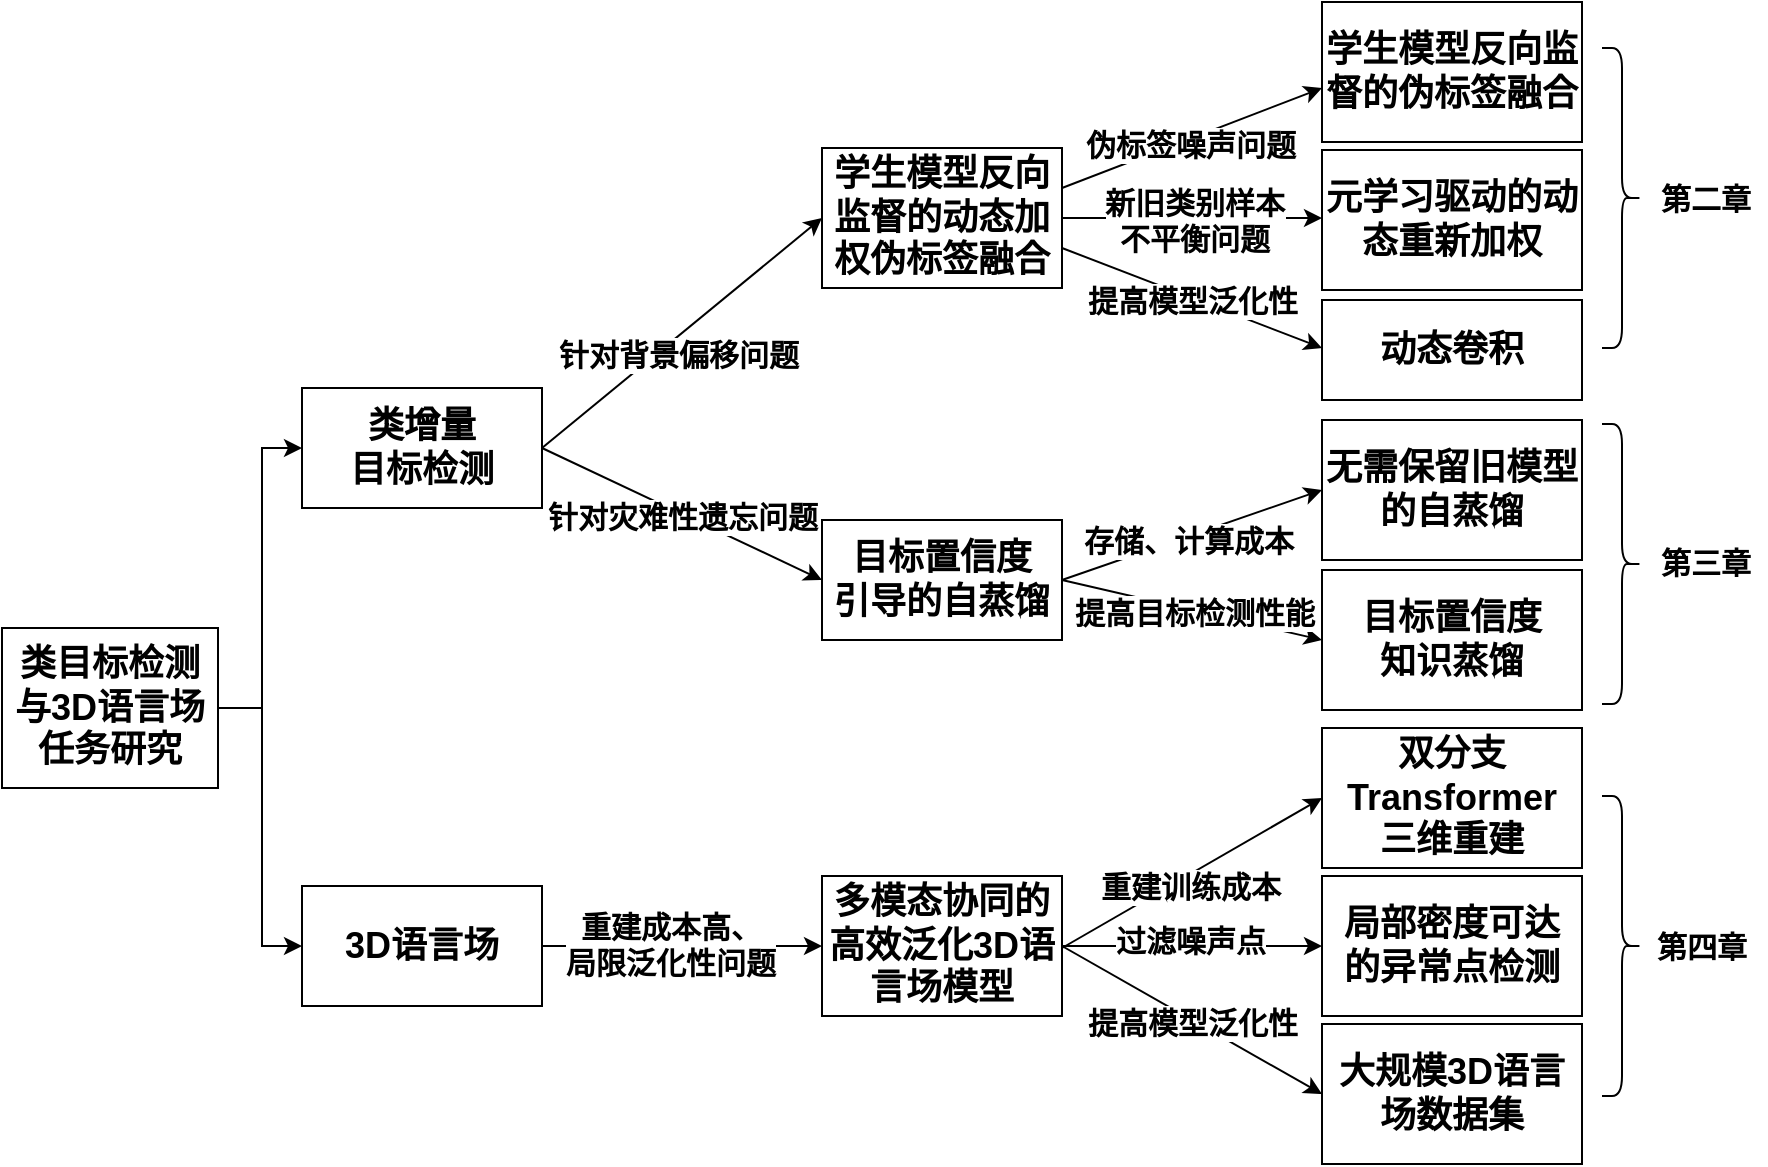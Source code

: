 <mxfile version="26.1.2">
  <diagram name="第 1 页" id="9PxOJa-GYMEY9I_e3lbe">
    <mxGraphModel dx="1134" dy="1832" grid="1" gridSize="10" guides="1" tooltips="1" connect="1" arrows="1" fold="1" page="1" pageScale="1" pageWidth="827" pageHeight="1169" math="0" shadow="0">
      <root>
        <mxCell id="0" />
        <mxCell id="1" parent="0" />
        <mxCell id="6DWLwP2dBzeRYAyNFLK5-1" value="&lt;div style=&quot;&quot;&gt;&lt;b style=&quot;background-color: transparent; font-size: 18px;&quot;&gt;类目标检测与3D语言场任务研究&lt;/b&gt;&lt;/div&gt;" style="rounded=0;whiteSpace=wrap;html=1;" parent="1" vertex="1">
          <mxGeometry x="130" y="220" width="108" height="80" as="geometry" />
        </mxCell>
        <mxCell id="6DWLwP2dBzeRYAyNFLK5-2" value="&lt;span style=&quot;font-size: 18px;&quot;&gt;&lt;b&gt;类增量&lt;/b&gt;&lt;/span&gt;&lt;div&gt;&lt;span style=&quot;font-size: 18px;&quot;&gt;&lt;b&gt;目标检测&lt;/b&gt;&lt;/span&gt;&lt;/div&gt;" style="rounded=0;whiteSpace=wrap;html=1;" parent="1" vertex="1">
          <mxGeometry x="280" y="100" width="120" height="60" as="geometry" />
        </mxCell>
        <mxCell id="6DWLwP2dBzeRYAyNFLK5-3" value="&lt;span style=&quot;font-size: 18px;&quot;&gt;&lt;b&gt;3D语言场&lt;/b&gt;&lt;/span&gt;" style="rounded=0;whiteSpace=wrap;html=1;" parent="1" vertex="1">
          <mxGeometry x="280" y="349" width="120" height="60" as="geometry" />
        </mxCell>
        <mxCell id="6DWLwP2dBzeRYAyNFLK5-4" value="" style="endArrow=none;html=1;rounded=0;exitX=1;exitY=0.5;exitDx=0;exitDy=0;" parent="1" source="6DWLwP2dBzeRYAyNFLK5-1" edge="1">
          <mxGeometry width="50" height="50" relative="1" as="geometry">
            <mxPoint x="240" y="380" as="sourcePoint" />
            <mxPoint x="260" y="260" as="targetPoint" />
          </mxGeometry>
        </mxCell>
        <mxCell id="6DWLwP2dBzeRYAyNFLK5-5" value="" style="endArrow=classic;html=1;rounded=0;entryX=0;entryY=0.5;entryDx=0;entryDy=0;" parent="1" target="6DWLwP2dBzeRYAyNFLK5-2" edge="1">
          <mxGeometry width="50" height="50" relative="1" as="geometry">
            <mxPoint x="260" y="200" as="sourcePoint" />
            <mxPoint x="290" y="270" as="targetPoint" />
            <Array as="points">
              <mxPoint x="260" y="130" />
            </Array>
          </mxGeometry>
        </mxCell>
        <mxCell id="6DWLwP2dBzeRYAyNFLK5-6" value="" style="endArrow=classic;html=1;rounded=0;entryX=0;entryY=0.5;entryDx=0;entryDy=0;" parent="1" target="6DWLwP2dBzeRYAyNFLK5-3" edge="1">
          <mxGeometry width="50" height="50" relative="1" as="geometry">
            <mxPoint x="260" y="200" as="sourcePoint" />
            <mxPoint x="290" y="270" as="targetPoint" />
            <Array as="points">
              <mxPoint x="260" y="379" />
            </Array>
          </mxGeometry>
        </mxCell>
        <mxCell id="6DWLwP2dBzeRYAyNFLK5-8" value="&lt;div style=&quot;&quot;&gt;&lt;span style=&quot;font-size: 18px;&quot;&gt;&lt;b&gt;学生模型反向监督的动态加权伪标签融合&lt;/b&gt;&lt;/span&gt;&lt;/div&gt;" style="rounded=0;whiteSpace=wrap;html=1;align=center;" parent="1" vertex="1">
          <mxGeometry x="540" y="-20" width="120" height="70" as="geometry" />
        </mxCell>
        <mxCell id="6DWLwP2dBzeRYAyNFLK5-9" value="&lt;span style=&quot;font-size: 18px;&quot;&gt;&lt;b&gt;目标置信度&lt;/b&gt;&lt;/span&gt;&lt;div&gt;&lt;span style=&quot;font-size: 18px;&quot;&gt;&lt;b&gt;引导的自蒸馏&lt;/b&gt;&lt;/span&gt;&lt;/div&gt;" style="rounded=0;whiteSpace=wrap;html=1;" parent="1" vertex="1">
          <mxGeometry x="540" y="166" width="120" height="60" as="geometry" />
        </mxCell>
        <mxCell id="6DWLwP2dBzeRYAyNFLK5-10" value="" style="endArrow=classic;html=1;rounded=0;exitX=1;exitY=0.5;exitDx=0;exitDy=0;entryX=0;entryY=0.5;entryDx=0;entryDy=0;" parent="1" source="6DWLwP2dBzeRYAyNFLK5-2" target="6DWLwP2dBzeRYAyNFLK5-8" edge="1">
          <mxGeometry width="50" height="50" relative="1" as="geometry">
            <mxPoint x="430" y="150" as="sourcePoint" />
            <mxPoint x="450" y="80" as="targetPoint" />
          </mxGeometry>
        </mxCell>
        <mxCell id="6DWLwP2dBzeRYAyNFLK5-11" value="&lt;font style=&quot;font-size: 15px;&quot;&gt;&lt;b style=&quot;&quot;&gt;针对背景偏移问题&lt;/b&gt;&lt;/font&gt;" style="edgeLabel;html=1;align=center;verticalAlign=middle;resizable=0;points=[];" parent="6DWLwP2dBzeRYAyNFLK5-10" vertex="1" connectable="0">
          <mxGeometry x="-0.241" relative="1" as="geometry">
            <mxPoint x="14" y="-3" as="offset" />
          </mxGeometry>
        </mxCell>
        <mxCell id="6DWLwP2dBzeRYAyNFLK5-12" value="" style="endArrow=classic;html=1;rounded=0;exitX=1;exitY=0.5;exitDx=0;exitDy=0;entryX=0;entryY=0.5;entryDx=0;entryDy=0;" parent="1" source="6DWLwP2dBzeRYAyNFLK5-2" target="6DWLwP2dBzeRYAyNFLK5-9" edge="1">
          <mxGeometry width="50" height="50" relative="1" as="geometry">
            <mxPoint x="430" y="200" as="sourcePoint" />
            <mxPoint x="480" y="150" as="targetPoint" />
          </mxGeometry>
        </mxCell>
        <mxCell id="6DWLwP2dBzeRYAyNFLK5-13" value="&lt;font style=&quot;font-size: 15px;&quot;&gt;&lt;b&gt;针对灾难性遗忘问题&lt;/b&gt;&lt;/font&gt;" style="edgeLabel;html=1;align=center;verticalAlign=middle;resizable=0;points=[];" parent="6DWLwP2dBzeRYAyNFLK5-12" vertex="1" connectable="0">
          <mxGeometry x="0.011" y="-2" relative="1" as="geometry">
            <mxPoint y="-1" as="offset" />
          </mxGeometry>
        </mxCell>
        <mxCell id="6DWLwP2dBzeRYAyNFLK5-15" value="&lt;span style=&quot;font-size: 18px;&quot;&gt;&lt;b&gt;多模态协同的高效泛化3D语言场模型&lt;/b&gt;&lt;/span&gt;" style="rounded=0;whiteSpace=wrap;html=1;" parent="1" vertex="1">
          <mxGeometry x="540" y="344" width="120" height="70" as="geometry" />
        </mxCell>
        <mxCell id="6DWLwP2dBzeRYAyNFLK5-16" value="" style="endArrow=classic;html=1;rounded=0;exitX=1;exitY=0.5;exitDx=0;exitDy=0;entryX=0;entryY=0.5;entryDx=0;entryDy=0;" parent="1" source="6DWLwP2dBzeRYAyNFLK5-3" target="6DWLwP2dBzeRYAyNFLK5-15" edge="1">
          <mxGeometry width="50" height="50" relative="1" as="geometry">
            <mxPoint x="410" y="405" as="sourcePoint" />
            <mxPoint x="460" y="355" as="targetPoint" />
          </mxGeometry>
        </mxCell>
        <mxCell id="6DWLwP2dBzeRYAyNFLK5-17" value="&lt;font style=&quot;font-size: 15px;&quot;&gt;&lt;b&gt;重建成本高、&lt;/b&gt;&lt;/font&gt;&lt;div&gt;&lt;font style=&quot;font-size: 15px;&quot;&gt;&lt;b&gt;局限泛化性问题&lt;/b&gt;&lt;/font&gt;&lt;/div&gt;" style="edgeLabel;html=1;align=center;verticalAlign=middle;resizable=0;points=[];" parent="6DWLwP2dBzeRYAyNFLK5-16" vertex="1" connectable="0">
          <mxGeometry x="-0.096" y="1" relative="1" as="geometry">
            <mxPoint as="offset" />
          </mxGeometry>
        </mxCell>
        <mxCell id="sPjnnIMg6PRWZblBv97r-1" value="&lt;font style=&quot;font-size: 15px;&quot;&gt;&lt;b&gt;第二章&lt;/b&gt;&lt;/font&gt;" style="text;strokeColor=none;align=center;fillColor=none;html=1;verticalAlign=middle;whiteSpace=wrap;rounded=0;" parent="1" vertex="1">
          <mxGeometry x="952" y="-10" width="60" height="30" as="geometry" />
        </mxCell>
        <mxCell id="sPjnnIMg6PRWZblBv97r-2" value="&lt;font style=&quot;font-size: 15px;&quot;&gt;&lt;b&gt;第三章&lt;/b&gt;&lt;/font&gt;" style="text;strokeColor=none;align=center;fillColor=none;html=1;verticalAlign=middle;whiteSpace=wrap;rounded=0;" parent="1" vertex="1">
          <mxGeometry x="952" y="172" width="60" height="30" as="geometry" />
        </mxCell>
        <mxCell id="sPjnnIMg6PRWZblBv97r-3" value="&lt;font style=&quot;font-size: 15px;&quot;&gt;&lt;b&gt;第四章&lt;/b&gt;&lt;/font&gt;" style="text;strokeColor=none;align=center;fillColor=none;html=1;verticalAlign=middle;whiteSpace=wrap;rounded=0;" parent="1" vertex="1">
          <mxGeometry x="950" y="364" width="60" height="30" as="geometry" />
        </mxCell>
        <mxCell id="DEzhcm0lgIru7ttaUhke-2" value="" style="endArrow=classic;html=1;rounded=0;exitX=1;exitY=0.5;exitDx=0;exitDy=0;" parent="1" edge="1">
          <mxGeometry width="50" height="50" relative="1" as="geometry">
            <mxPoint x="660" as="sourcePoint" />
            <mxPoint x="790" y="-50" as="targetPoint" />
          </mxGeometry>
        </mxCell>
        <mxCell id="DEzhcm0lgIru7ttaUhke-3" value="&lt;font style=&quot;font-size: 15px;&quot;&gt;&lt;b style=&quot;&quot;&gt;伪标签噪声问题&lt;/b&gt;&lt;/font&gt;" style="edgeLabel;html=1;align=center;verticalAlign=middle;resizable=0;points=[];" parent="DEzhcm0lgIru7ttaUhke-2" vertex="1" connectable="0">
          <mxGeometry x="-0.241" relative="1" as="geometry">
            <mxPoint x="14" y="-3" as="offset" />
          </mxGeometry>
        </mxCell>
        <mxCell id="DEzhcm0lgIru7ttaUhke-4" value="" style="endArrow=classic;html=1;rounded=0;exitX=1;exitY=0.5;exitDx=0;exitDy=0;" parent="1" source="6DWLwP2dBzeRYAyNFLK5-8" edge="1">
          <mxGeometry width="50" height="50" relative="1" as="geometry">
            <mxPoint x="660" y="20" as="sourcePoint" />
            <mxPoint x="790" y="15" as="targetPoint" />
          </mxGeometry>
        </mxCell>
        <mxCell id="DEzhcm0lgIru7ttaUhke-5" value="&lt;font style=&quot;font-size: 15px;&quot;&gt;&lt;b&gt;新旧类别样本&lt;/b&gt;&lt;/font&gt;&lt;div&gt;&lt;font style=&quot;font-size: 15px;&quot;&gt;&lt;b&gt;不平衡问题&lt;/b&gt;&lt;/font&gt;&lt;/div&gt;" style="edgeLabel;html=1;align=center;verticalAlign=middle;resizable=0;points=[];" parent="DEzhcm0lgIru7ttaUhke-4" vertex="1" connectable="0">
          <mxGeometry x="0.011" y="-2" relative="1" as="geometry">
            <mxPoint y="-1" as="offset" />
          </mxGeometry>
        </mxCell>
        <mxCell id="DEzhcm0lgIru7ttaUhke-6" value="&lt;div style=&quot;&quot;&gt;&lt;span style=&quot;font-size: 18px;&quot;&gt;&lt;b&gt;学生模型反向监督的伪标签融合&lt;/b&gt;&lt;/span&gt;&lt;/div&gt;" style="rounded=0;whiteSpace=wrap;html=1;align=center;" parent="1" vertex="1">
          <mxGeometry x="790" y="-93" width="130" height="70" as="geometry" />
        </mxCell>
        <mxCell id="DEzhcm0lgIru7ttaUhke-7" value="&lt;div style=&quot;&quot;&gt;&lt;span style=&quot;font-size: 18px;&quot;&gt;&lt;b&gt;元学习驱动的动态重新加权&lt;/b&gt;&lt;/span&gt;&lt;/div&gt;" style="rounded=0;whiteSpace=wrap;html=1;align=center;" parent="1" vertex="1">
          <mxGeometry x="790" y="-19" width="130" height="70" as="geometry" />
        </mxCell>
        <mxCell id="DEzhcm0lgIru7ttaUhke-8" value="" style="endArrow=classic;html=1;rounded=0;entryX=0;entryY=0.5;entryDx=0;entryDy=0;" parent="1" edge="1" target="DEzhcm0lgIru7ttaUhke-12">
          <mxGeometry width="50" height="50" relative="1" as="geometry">
            <mxPoint x="660" y="380" as="sourcePoint" />
            <mxPoint x="810" y="349" as="targetPoint" />
          </mxGeometry>
        </mxCell>
        <mxCell id="DEzhcm0lgIru7ttaUhke-9" value="&lt;font style=&quot;font-size: 15px;&quot;&gt;&lt;b style=&quot;&quot;&gt;重建训练成本&lt;/b&gt;&lt;/font&gt;" style="edgeLabel;html=1;align=center;verticalAlign=middle;resizable=0;points=[];" parent="DEzhcm0lgIru7ttaUhke-8" vertex="1" connectable="0">
          <mxGeometry x="-0.241" relative="1" as="geometry">
            <mxPoint x="14" y="-3" as="offset" />
          </mxGeometry>
        </mxCell>
        <mxCell id="DEzhcm0lgIru7ttaUhke-10" value="" style="endArrow=classic;html=1;rounded=0;exitX=1;exitY=0.5;exitDx=0;exitDy=0;entryX=0;entryY=0.5;entryDx=0;entryDy=0;" parent="1" edge="1" target="DEzhcm0lgIru7ttaUhke-13" source="6DWLwP2dBzeRYAyNFLK5-15">
          <mxGeometry width="50" height="50" relative="1" as="geometry">
            <mxPoint x="660" y="394" as="sourcePoint" />
            <mxPoint x="810" y="434" as="targetPoint" />
          </mxGeometry>
        </mxCell>
        <mxCell id="DEzhcm0lgIru7ttaUhke-11" value="&lt;div&gt;&lt;font style=&quot;font-size: 15px;&quot;&gt;&lt;b&gt;提高模型泛化性&lt;/b&gt;&lt;/font&gt;&lt;/div&gt;" style="edgeLabel;html=1;align=center;verticalAlign=middle;resizable=0;points=[];" parent="DEzhcm0lgIru7ttaUhke-10" vertex="1" connectable="0">
          <mxGeometry x="0.011" y="-2" relative="1" as="geometry">
            <mxPoint y="-1" as="offset" />
          </mxGeometry>
        </mxCell>
        <mxCell id="DEzhcm0lgIru7ttaUhke-12" value="&lt;div style=&quot;&quot;&gt;&lt;span style=&quot;font-size: 18px;&quot;&gt;&lt;b&gt;双分支Transformer&lt;/b&gt;&lt;/span&gt;&lt;/div&gt;&lt;div style=&quot;&quot;&gt;&lt;span style=&quot;font-size: 18px;&quot;&gt;&lt;b&gt;三维重建&lt;/b&gt;&lt;/span&gt;&lt;/div&gt;" style="rounded=0;whiteSpace=wrap;html=1;align=center;" parent="1" vertex="1">
          <mxGeometry x="790" y="270" width="130" height="70" as="geometry" />
        </mxCell>
        <mxCell id="DEzhcm0lgIru7ttaUhke-13" value="&lt;div style=&quot;&quot;&gt;&lt;span style=&quot;font-size: 18px;&quot;&gt;&lt;b&gt;大规模3D语言场数据集&lt;/b&gt;&lt;/span&gt;&lt;/div&gt;" style="rounded=0;whiteSpace=wrap;html=1;align=center;" parent="1" vertex="1">
          <mxGeometry x="790" y="418" width="130" height="70" as="geometry" />
        </mxCell>
        <mxCell id="DEzhcm0lgIru7ttaUhke-15" value="" style="endArrow=classic;html=1;rounded=0;exitX=1;exitY=0.5;exitDx=0;exitDy=0;" parent="1" edge="1">
          <mxGeometry width="50" height="50" relative="1" as="geometry">
            <mxPoint x="660" y="30" as="sourcePoint" />
            <mxPoint x="790" y="80" as="targetPoint" />
          </mxGeometry>
        </mxCell>
        <mxCell id="DEzhcm0lgIru7ttaUhke-16" value="&lt;span style=&quot;font-size: 15px;&quot;&gt;&lt;b&gt;提高模型泛化性&lt;/b&gt;&lt;/span&gt;" style="edgeLabel;html=1;align=center;verticalAlign=middle;resizable=0;points=[];" parent="DEzhcm0lgIru7ttaUhke-15" vertex="1" connectable="0">
          <mxGeometry x="0.011" y="-2" relative="1" as="geometry">
            <mxPoint y="-1" as="offset" />
          </mxGeometry>
        </mxCell>
        <mxCell id="DEzhcm0lgIru7ttaUhke-17" value="&lt;div style=&quot;&quot;&gt;&lt;span style=&quot;font-size: 18px;&quot;&gt;&lt;b&gt;动态卷积&lt;/b&gt;&lt;/span&gt;&lt;/div&gt;" style="rounded=0;whiteSpace=wrap;html=1;align=center;" parent="1" vertex="1">
          <mxGeometry x="790" y="56" width="130" height="50" as="geometry" />
        </mxCell>
        <mxCell id="DEzhcm0lgIru7ttaUhke-18" value="" style="endArrow=classic;html=1;rounded=0;exitX=1;exitY=0.5;exitDx=0;exitDy=0;entryX=0;entryY=0.5;entryDx=0;entryDy=0;" parent="1" target="DEzhcm0lgIru7ttaUhke-20" edge="1">
          <mxGeometry width="50" height="50" relative="1" as="geometry">
            <mxPoint x="660" y="196" as="sourcePoint" />
            <mxPoint x="780" y="246" as="targetPoint" />
          </mxGeometry>
        </mxCell>
        <mxCell id="DEzhcm0lgIru7ttaUhke-19" value="&lt;span style=&quot;font-size: 15px;&quot;&gt;&lt;b&gt;提高目标检测性能&lt;/b&gt;&lt;/span&gt;" style="edgeLabel;html=1;align=center;verticalAlign=middle;resizable=0;points=[];" parent="DEzhcm0lgIru7ttaUhke-18" vertex="1" connectable="0">
          <mxGeometry x="0.011" y="-2" relative="1" as="geometry">
            <mxPoint y="-1" as="offset" />
          </mxGeometry>
        </mxCell>
        <mxCell id="DEzhcm0lgIru7ttaUhke-20" value="&lt;div style=&quot;&quot;&gt;&lt;span style=&quot;font-size: 18px;&quot;&gt;&lt;b&gt;目标置信度&lt;/b&gt;&lt;/span&gt;&lt;/div&gt;&lt;div style=&quot;&quot;&gt;&lt;span style=&quot;font-size: 18px;&quot;&gt;&lt;b&gt;知识蒸馏&lt;/b&gt;&lt;/span&gt;&lt;/div&gt;" style="rounded=0;whiteSpace=wrap;html=1;align=center;" parent="1" vertex="1">
          <mxGeometry x="790" y="191" width="130" height="70" as="geometry" />
        </mxCell>
        <mxCell id="DEzhcm0lgIru7ttaUhke-27" value="" style="endArrow=classic;html=1;rounded=0;entryX=0;entryY=0.5;entryDx=0;entryDy=0;exitX=1;exitY=0.5;exitDx=0;exitDy=0;" parent="1" source="6DWLwP2dBzeRYAyNFLK5-9" target="DEzhcm0lgIru7ttaUhke-29" edge="1">
          <mxGeometry width="50" height="50" relative="1" as="geometry">
            <mxPoint x="660" y="196" as="sourcePoint" />
            <mxPoint x="780" y="161" as="targetPoint" />
          </mxGeometry>
        </mxCell>
        <mxCell id="DEzhcm0lgIru7ttaUhke-28" value="&lt;font style=&quot;font-size: 15px;&quot;&gt;&lt;b style=&quot;&quot;&gt;存储、计算成本&lt;/b&gt;&lt;/font&gt;" style="edgeLabel;html=1;align=center;verticalAlign=middle;resizable=0;points=[];" parent="DEzhcm0lgIru7ttaUhke-27" vertex="1" connectable="0">
          <mxGeometry x="-0.241" relative="1" as="geometry">
            <mxPoint x="14" y="-3" as="offset" />
          </mxGeometry>
        </mxCell>
        <mxCell id="DEzhcm0lgIru7ttaUhke-29" value="&lt;div style=&quot;&quot;&gt;&lt;span style=&quot;font-size: 18px;&quot;&gt;&lt;b&gt;无需保留旧模型的自蒸馏&lt;/b&gt;&lt;/span&gt;&lt;/div&gt;" style="rounded=0;whiteSpace=wrap;html=1;align=center;" parent="1" vertex="1">
          <mxGeometry x="790" y="116" width="130" height="70" as="geometry" />
        </mxCell>
        <mxCell id="DEzhcm0lgIru7ttaUhke-32" value="" style="shape=curlyBracket;whiteSpace=wrap;html=1;rounded=1;flipH=1;labelPosition=right;verticalLabelPosition=middle;align=left;verticalAlign=middle;" parent="1" vertex="1">
          <mxGeometry x="930" y="-70" width="20" height="150" as="geometry" />
        </mxCell>
        <mxCell id="DEzhcm0lgIru7ttaUhke-34" value="" style="shape=curlyBracket;whiteSpace=wrap;html=1;rounded=1;flipH=1;labelPosition=right;verticalLabelPosition=middle;align=left;verticalAlign=middle;" parent="1" vertex="1">
          <mxGeometry x="930" y="118" width="20" height="140" as="geometry" />
        </mxCell>
        <mxCell id="DEzhcm0lgIru7ttaUhke-36" value="" style="shape=curlyBracket;whiteSpace=wrap;html=1;rounded=1;flipH=1;labelPosition=right;verticalLabelPosition=middle;align=left;verticalAlign=middle;" parent="1" vertex="1">
          <mxGeometry x="930" y="304" width="20" height="150" as="geometry" />
        </mxCell>
        <mxCell id="CRfOEnKY49Mwg6vd2IqR-1" value="&lt;div style=&quot;&quot;&gt;&lt;span style=&quot;font-size: 18px;&quot;&gt;&lt;b&gt;局部密度可达&lt;/b&gt;&lt;/span&gt;&lt;/div&gt;&lt;div style=&quot;&quot;&gt;&lt;span style=&quot;font-size: 18px;&quot;&gt;&lt;b&gt;的异常点检测&lt;/b&gt;&lt;/span&gt;&lt;/div&gt;" style="rounded=0;whiteSpace=wrap;html=1;align=center;" vertex="1" parent="1">
          <mxGeometry x="790" y="344" width="130" height="70" as="geometry" />
        </mxCell>
        <mxCell id="CRfOEnKY49Mwg6vd2IqR-3" value="" style="endArrow=classic;html=1;rounded=0;entryX=0;entryY=0.5;entryDx=0;entryDy=0;exitX=1;exitY=0.5;exitDx=0;exitDy=0;" edge="1" parent="1" source="6DWLwP2dBzeRYAyNFLK5-15" target="CRfOEnKY49Mwg6vd2IqR-1">
          <mxGeometry width="50" height="50" relative="1" as="geometry">
            <mxPoint x="660" y="394" as="sourcePoint" />
            <mxPoint x="790" y="423" as="targetPoint" />
          </mxGeometry>
        </mxCell>
        <mxCell id="CRfOEnKY49Mwg6vd2IqR-4" value="&lt;span style=&quot;font-size: 15px;&quot;&gt;&lt;b&gt;过滤噪声点&lt;/b&gt;&lt;/span&gt;" style="edgeLabel;html=1;align=center;verticalAlign=middle;resizable=0;points=[];" vertex="1" connectable="0" parent="CRfOEnKY49Mwg6vd2IqR-3">
          <mxGeometry x="-0.241" relative="1" as="geometry">
            <mxPoint x="14" y="-3" as="offset" />
          </mxGeometry>
        </mxCell>
      </root>
    </mxGraphModel>
  </diagram>
</mxfile>
